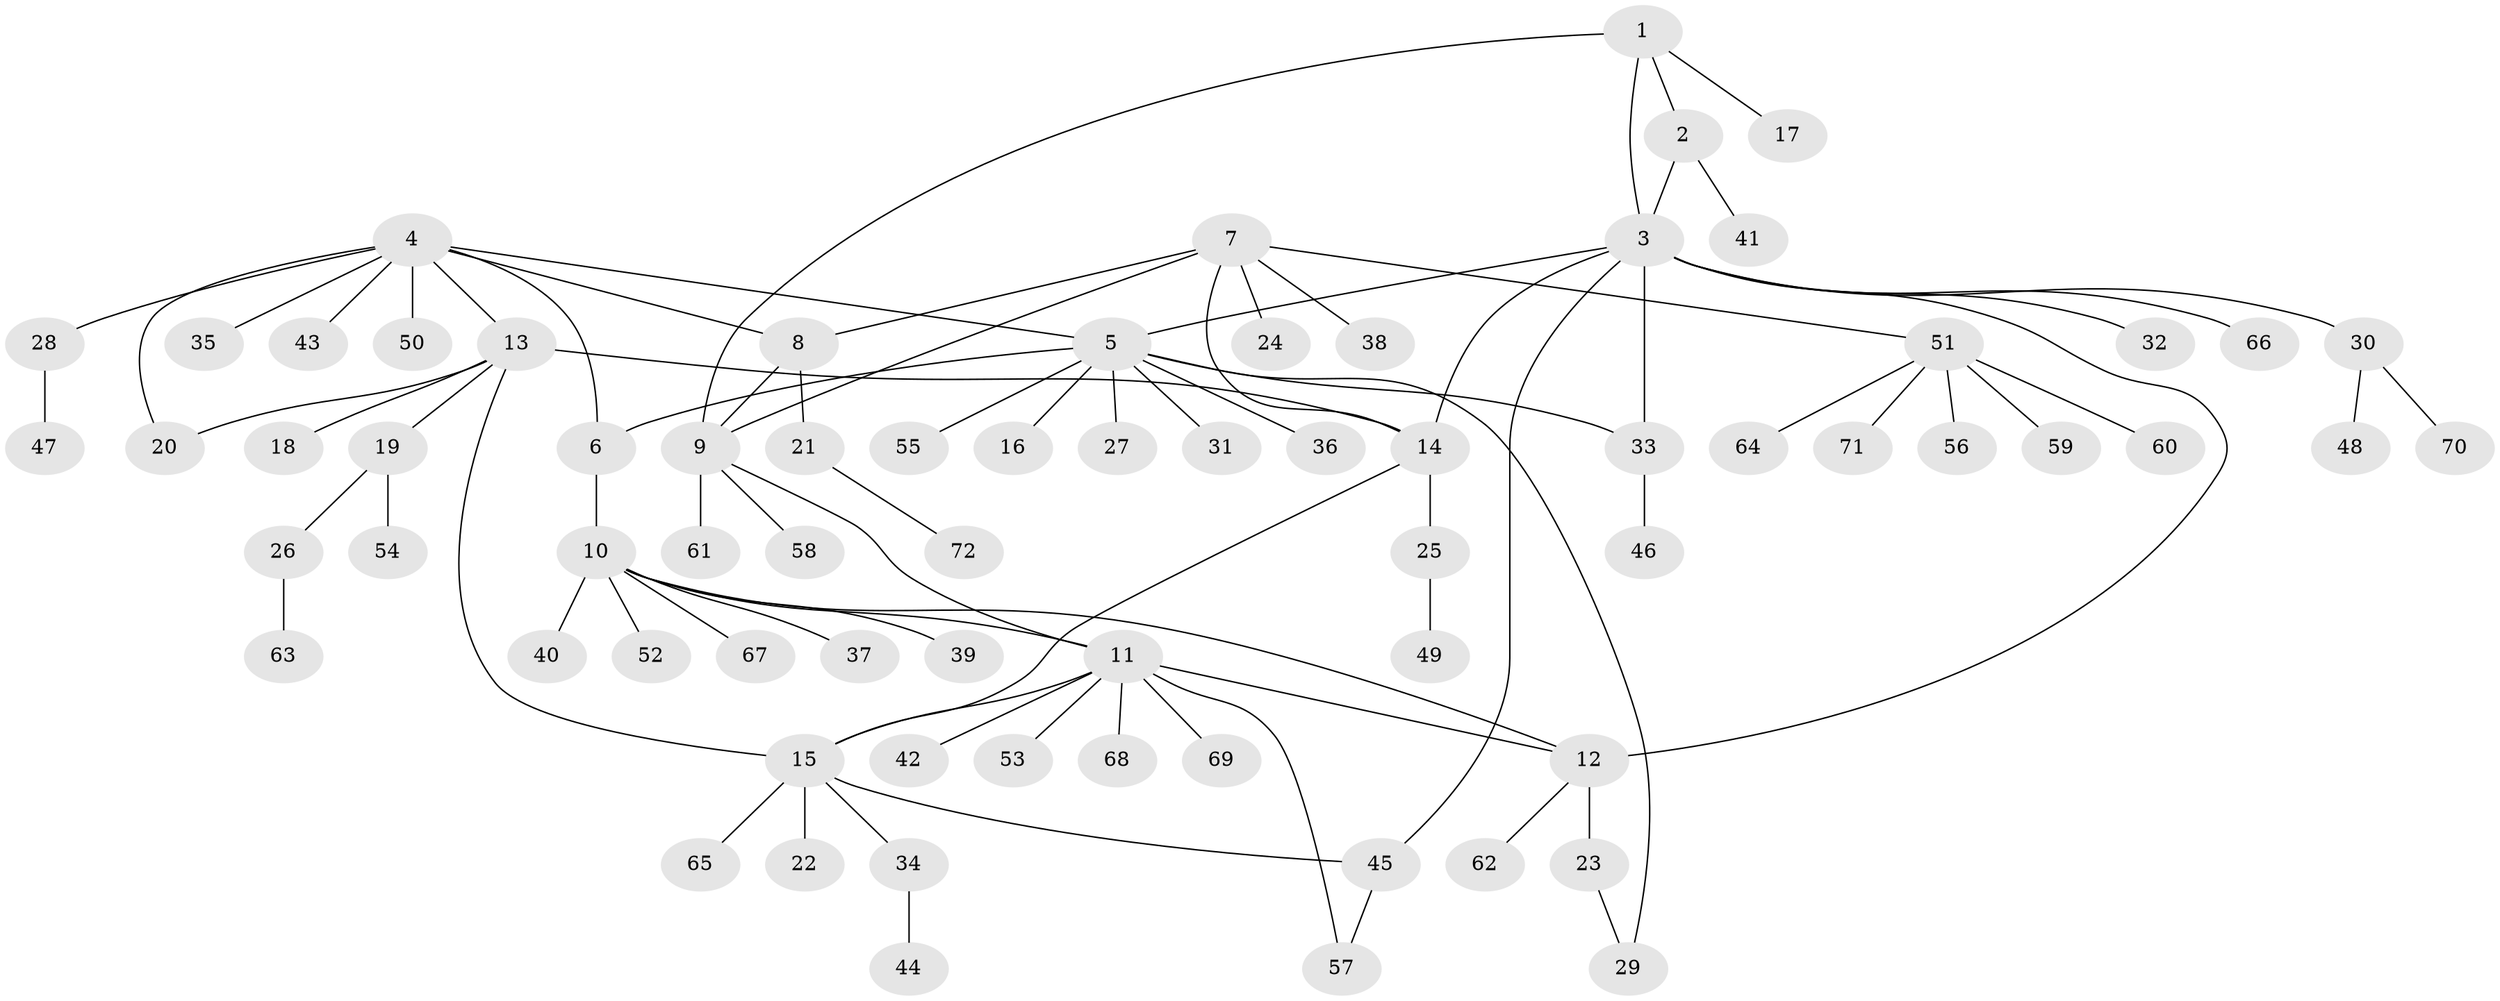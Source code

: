 // Generated by graph-tools (version 1.1) at 2025/50/03/09/25 03:50:37]
// undirected, 72 vertices, 87 edges
graph export_dot {
graph [start="1"]
  node [color=gray90,style=filled];
  1;
  2;
  3;
  4;
  5;
  6;
  7;
  8;
  9;
  10;
  11;
  12;
  13;
  14;
  15;
  16;
  17;
  18;
  19;
  20;
  21;
  22;
  23;
  24;
  25;
  26;
  27;
  28;
  29;
  30;
  31;
  32;
  33;
  34;
  35;
  36;
  37;
  38;
  39;
  40;
  41;
  42;
  43;
  44;
  45;
  46;
  47;
  48;
  49;
  50;
  51;
  52;
  53;
  54;
  55;
  56;
  57;
  58;
  59;
  60;
  61;
  62;
  63;
  64;
  65;
  66;
  67;
  68;
  69;
  70;
  71;
  72;
  1 -- 2;
  1 -- 3;
  1 -- 9;
  1 -- 17;
  2 -- 3;
  2 -- 41;
  3 -- 5;
  3 -- 12;
  3 -- 14;
  3 -- 30;
  3 -- 32;
  3 -- 33;
  3 -- 45;
  3 -- 66;
  4 -- 5;
  4 -- 6;
  4 -- 8;
  4 -- 13;
  4 -- 20;
  4 -- 28;
  4 -- 35;
  4 -- 43;
  4 -- 50;
  5 -- 6;
  5 -- 16;
  5 -- 27;
  5 -- 29;
  5 -- 31;
  5 -- 33;
  5 -- 36;
  5 -- 55;
  6 -- 10;
  7 -- 8;
  7 -- 9;
  7 -- 14;
  7 -- 24;
  7 -- 38;
  7 -- 51;
  8 -- 9;
  8 -- 21;
  9 -- 11;
  9 -- 58;
  9 -- 61;
  10 -- 11;
  10 -- 12;
  10 -- 37;
  10 -- 39;
  10 -- 40;
  10 -- 52;
  10 -- 67;
  11 -- 12;
  11 -- 15;
  11 -- 42;
  11 -- 53;
  11 -- 57;
  11 -- 68;
  11 -- 69;
  12 -- 23;
  12 -- 62;
  13 -- 14;
  13 -- 15;
  13 -- 18;
  13 -- 19;
  13 -- 20;
  14 -- 15;
  14 -- 25;
  15 -- 22;
  15 -- 34;
  15 -- 45;
  15 -- 65;
  19 -- 26;
  19 -- 54;
  21 -- 72;
  23 -- 29;
  25 -- 49;
  26 -- 63;
  28 -- 47;
  30 -- 48;
  30 -- 70;
  33 -- 46;
  34 -- 44;
  45 -- 57;
  51 -- 56;
  51 -- 59;
  51 -- 60;
  51 -- 64;
  51 -- 71;
}

